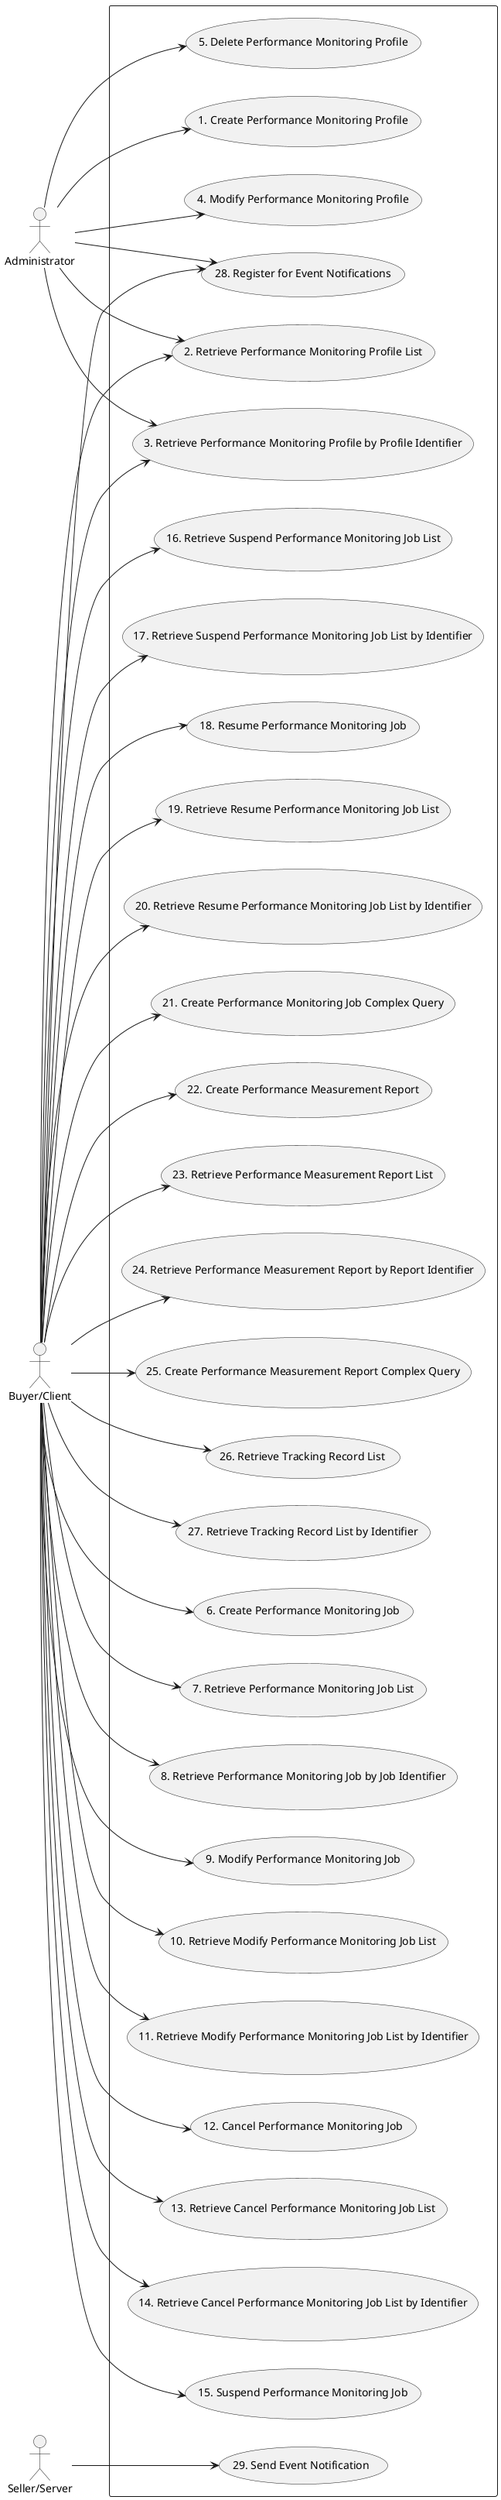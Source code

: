 @startuml pmUsecases

left to right direction

actor "Administrator" as A
actor "Buyer/Client" as B
actor "Seller/Server" as S

rectangle {
Usecase UC1 as "1. Create Performance Monitoring Profile"
Usecase UC2 as "2. Retrieve Performance Monitoring Profile List"
Usecase UC3 as "3. Retrieve Performance Monitoring Profile by Profile Identifier"
Usecase UC4 as "4. Modify Performance Monitoring Profile"
Usecase UC5 as "5. Delete Performance Monitoring Profile"
Usecase UC6 as "6. Create Performance Monitoring Job"
Usecase UC7 as "7. Retrieve Performance Monitoring Job List"
Usecase UC8 as "8. Retrieve Performance Monitoring Job by Job Identifier"
Usecase UC9 as "9. Modify Performance Monitoring Job"
Usecase UC10 as "10. Retrieve Modify Performance Monitoring Job List"
Usecase UC11 as "11. Retrieve Modify Performance Monitoring Job List by Identifier"
Usecase UC12 as "12. Cancel Performance Monitoring Job"
Usecase UC13 as "13. Retrieve Cancel Performance Monitoring Job List"
Usecase UC14 as "14. Retrieve Cancel Performance Monitoring Job List by Identifier"
Usecase UC15 as "15. Suspend Performance Monitoring Job"
Usecase UC16 as "16. Retrieve Suspend Performance Monitoring Job List"
Usecase UC17 as "17. Retrieve Suspend Performance Monitoring Job List by Identifier"
Usecase UC18 as "18. Resume Performance Monitoring Job"
Usecase UC19 as "19. Retrieve Resume Performance Monitoring Job List"
Usecase UC20 as "20. Retrieve Resume Performance Monitoring Job List by Identifier"
Usecase UC21 as "21. Create Performance Monitoring Job Complex Query"
Usecase UC22 as "22. Create Performance Measurement Report"
Usecase UC23 as "23. Retrieve Performance Measurement Report List"
Usecase UC24 as "24. Retrieve Performance Measurement Report by Report Identifier"
Usecase UC25 as "25. Create Performance Measurement Report Complex Query"
Usecase UC26 as "26. Retrieve Tracking Record List"
Usecase UC27 as "27. Retrieve Tracking Record List by Identifier"
Usecase UC28 as "28. Register for Event Notifications"
Usecase UC29 as "29. Send Event Notification"
}

A --> UC1
A --> UC2
B --> UC2
A --> UC3
B --> UC3
A --> UC4
A --> UC5
B --> UC6
B --> UC7
B --> UC8
B --> UC9
B --> UC10
B --> UC11
B --> UC12
B --> UC13
B --> UC14
B --> UC15
B --> UC16
B --> UC17
B --> UC18
B --> UC19
B --> UC20
B --> UC21
B --> UC22
B --> UC23
B --> UC24
B --> UC25
B --> UC26
B --> UC27
A --> UC28
B --> UC28
S --> UC29

@enduml